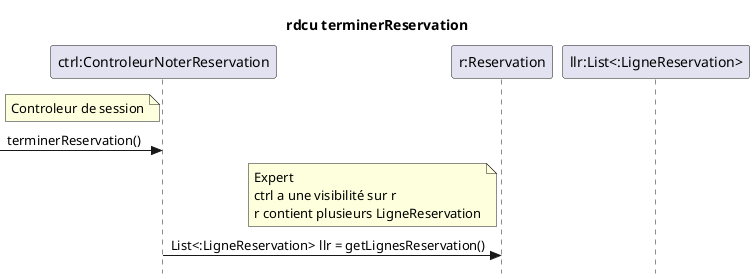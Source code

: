 @startuml terminerReservation
skinparam Style strictuml
title rdcu terminerReservation

participant "ctrl:ControleurNoterReservation" as ctrl
participant "r:Reservation" as r
participant "llr:List<:LigneReservation>" as llr


note left of ctrl: Controleur de session
-> ctrl: terminerReservation()

note left of r: Expert\nctrl a une visibilité sur r\nr contient plusieurs LigneReservation
ctrl -> r: List<:LigneReservation> llr = getLignesReservation()
@enduml
